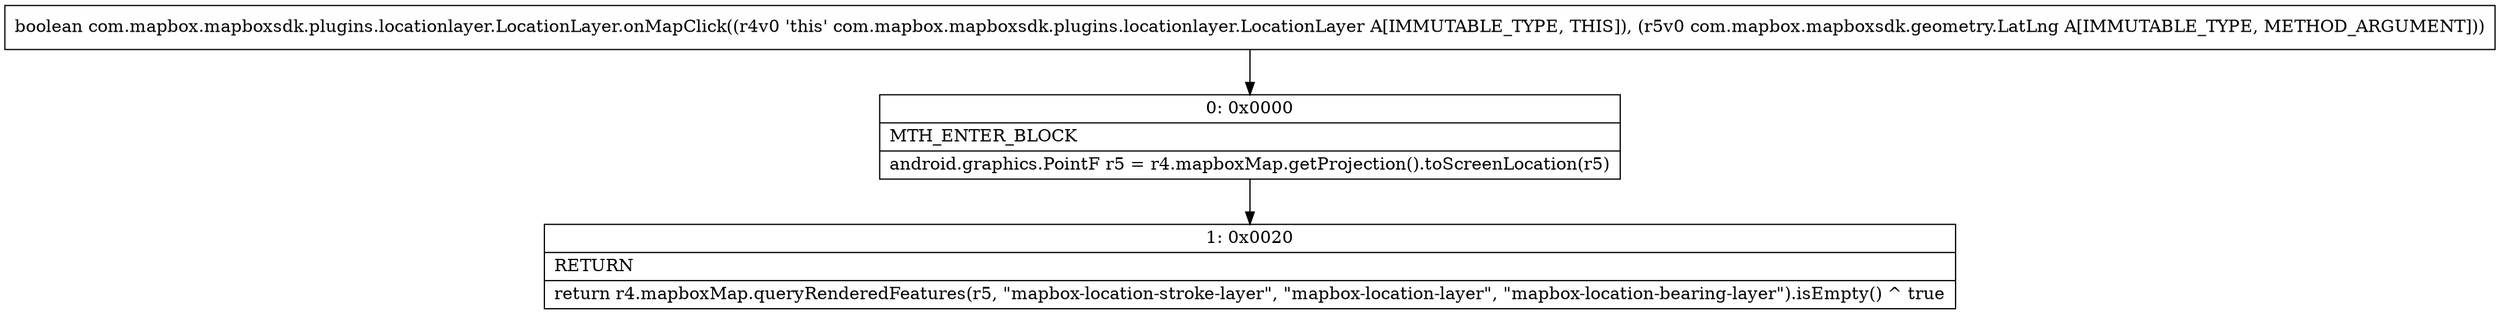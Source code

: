digraph "CFG forcom.mapbox.mapboxsdk.plugins.locationlayer.LocationLayer.onMapClick(Lcom\/mapbox\/mapboxsdk\/geometry\/LatLng;)Z" {
Node_0 [shape=record,label="{0\:\ 0x0000|MTH_ENTER_BLOCK\l|android.graphics.PointF r5 = r4.mapboxMap.getProjection().toScreenLocation(r5)\l}"];
Node_1 [shape=record,label="{1\:\ 0x0020|RETURN\l|return r4.mapboxMap.queryRenderedFeatures(r5, \"mapbox\-location\-stroke\-layer\", \"mapbox\-location\-layer\", \"mapbox\-location\-bearing\-layer\").isEmpty() ^ true\l}"];
MethodNode[shape=record,label="{boolean com.mapbox.mapboxsdk.plugins.locationlayer.LocationLayer.onMapClick((r4v0 'this' com.mapbox.mapboxsdk.plugins.locationlayer.LocationLayer A[IMMUTABLE_TYPE, THIS]), (r5v0 com.mapbox.mapboxsdk.geometry.LatLng A[IMMUTABLE_TYPE, METHOD_ARGUMENT])) }"];
MethodNode -> Node_0;
Node_0 -> Node_1;
}

